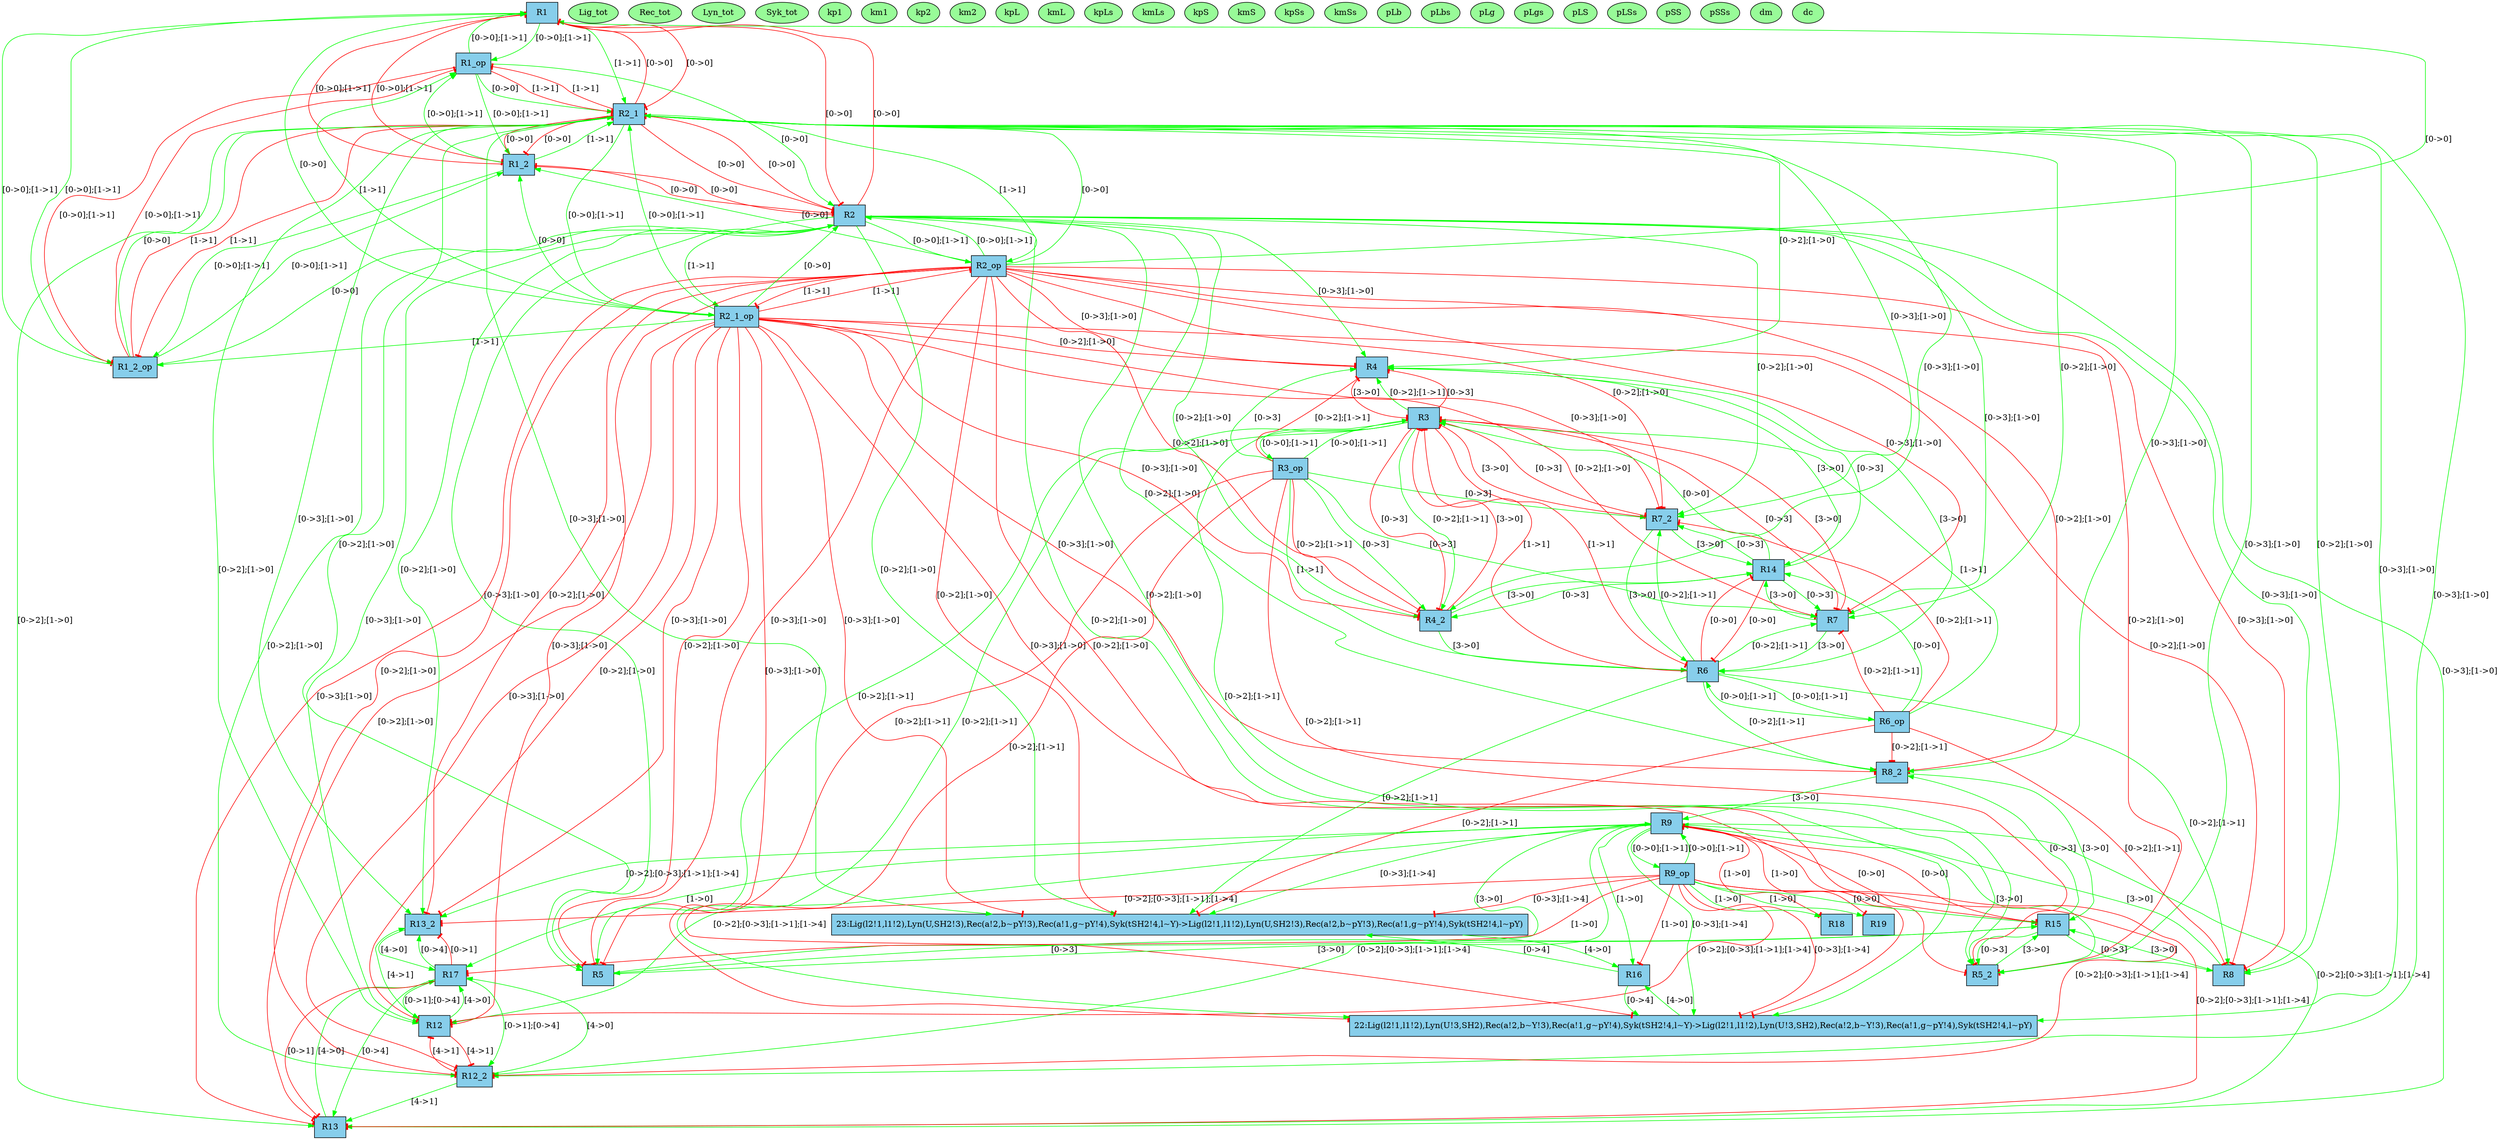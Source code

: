 #This file has been computed by KaSa: a Static Analyzer for Kappa (Kappa Static Analyzer (DomainBased-3081-g54528e7))
#Download sources/binaries at https://github.com/Kappa-Dev/KaSim
#
#Analysis launched at 2017/05/20 21:22:01 (GMT+2) on quyen
#Command line is: KaSa fceri_ji_red.ka --print-efficiency --no-do-all --compute-symmetries
#
#This file contains the description of the influence map in dot.
#Please use graphviz (http://www.graphviz.org) or OmniGraffle to export it to a PDF
#
digraph G{
"R1" [shape="box" fillcolor="#87ceeb" style=filled];
"R1_op" [shape="box" fillcolor="#87ceeb" style=filled];
"R1_2" [shape="box" fillcolor="#87ceeb" style=filled];
"R1_2_op" [shape="box" fillcolor="#87ceeb" style=filled];
"R2" [shape="box" fillcolor="#87ceeb" style=filled];
"R2_op" [shape="box" fillcolor="#87ceeb" style=filled];
"R2_1" [shape="box" fillcolor="#87ceeb" style=filled];
"R2_1_op" [shape="box" fillcolor="#87ceeb" style=filled];
"R3" [shape="box" fillcolor="#87ceeb" style=filled];
"R3_op" [shape="box" fillcolor="#87ceeb" style=filled];
"R4" [shape="box" fillcolor="#87ceeb" style=filled];
"R4_2" [shape="box" fillcolor="#87ceeb" style=filled];
"R5" [shape="box" fillcolor="#87ceeb" style=filled];
"R5_2" [shape="box" fillcolor="#87ceeb" style=filled];
"R6" [shape="box" fillcolor="#87ceeb" style=filled];
"R6_op" [shape="box" fillcolor="#87ceeb" style=filled];
"R7" [shape="box" fillcolor="#87ceeb" style=filled];
"R7_2" [shape="box" fillcolor="#87ceeb" style=filled];
"R8" [shape="box" fillcolor="#87ceeb" style=filled];
"R8_2" [shape="box" fillcolor="#87ceeb" style=filled];
"R9" [shape="box" fillcolor="#87ceeb" style=filled];
"R9_op" [shape="box" fillcolor="#87ceeb" style=filled];
"22:Lig(l2!1,l1!2),Lyn(U!3,SH2),Rec(a!2,b~Y!3),Rec(a!1,g~pY!4),Syk(tSH2!4,l~Y)->Lig(l2!1,l1!2),Lyn(U!3,SH2),Rec(a!2,b~Y!3),Rec(a!1,g~pY!4),Syk(tSH2!4,l~pY)" [shape="box" fillcolor="#87ceeb" style=filled];
"23:Lig(l2!1,l1!2),Lyn(U,SH2!3),Rec(a!2,b~pY!3),Rec(a!1,g~pY!4),Syk(tSH2!4,l~Y)->Lig(l2!1,l1!2),Lyn(U,SH2!3),Rec(a!2,b~pY!3),Rec(a!1,g~pY!4),Syk(tSH2!4,l~pY)" [shape="box" fillcolor="#87ceeb" style=filled];
"R12" [shape="box" fillcolor="#87ceeb" style=filled];
"R12_2" [shape="box" fillcolor="#87ceeb" style=filled];
"R13" [shape="box" fillcolor="#87ceeb" style=filled];
"R13_2" [shape="box" fillcolor="#87ceeb" style=filled];
"R14" [shape="box" fillcolor="#87ceeb" style=filled];
"R15" [shape="box" fillcolor="#87ceeb" style=filled];
"R16" [shape="box" fillcolor="#87ceeb" style=filled];
"R17" [shape="box" fillcolor="#87ceeb" style=filled];
"R18" [shape="box" fillcolor="#87ceeb" style=filled];
"R19" [shape="box" fillcolor="#87ceeb" style=filled];

"Lig_tot" [shape="ellipse" fillcolor="#98fb98" style=filled];
"Rec_tot" [shape="ellipse" fillcolor="#98fb98" style=filled];
"Lyn_tot" [shape="ellipse" fillcolor="#98fb98" style=filled];
"Syk_tot" [shape="ellipse" fillcolor="#98fb98" style=filled];
"kp1" [shape="ellipse" fillcolor="#98fb98" style=filled];
"km1" [shape="ellipse" fillcolor="#98fb98" style=filled];
"kp2" [shape="ellipse" fillcolor="#98fb98" style=filled];
"km2" [shape="ellipse" fillcolor="#98fb98" style=filled];
"kpL" [shape="ellipse" fillcolor="#98fb98" style=filled];
"kmL" [shape="ellipse" fillcolor="#98fb98" style=filled];
"kpLs" [shape="ellipse" fillcolor="#98fb98" style=filled];
"kmLs" [shape="ellipse" fillcolor="#98fb98" style=filled];
"kpS" [shape="ellipse" fillcolor="#98fb98" style=filled];
"kmS" [shape="ellipse" fillcolor="#98fb98" style=filled];
"kpSs" [shape="ellipse" fillcolor="#98fb98" style=filled];
"kmSs" [shape="ellipse" fillcolor="#98fb98" style=filled];
"pLb" [shape="ellipse" fillcolor="#98fb98" style=filled];
"pLbs" [shape="ellipse" fillcolor="#98fb98" style=filled];
"pLg" [shape="ellipse" fillcolor="#98fb98" style=filled];
"pLgs" [shape="ellipse" fillcolor="#98fb98" style=filled];
"pLS" [shape="ellipse" fillcolor="#98fb98" style=filled];
"pLSs" [shape="ellipse" fillcolor="#98fb98" style=filled];
"pSS" [shape="ellipse" fillcolor="#98fb98" style=filled];
"pSSs" [shape="ellipse" fillcolor="#98fb98" style=filled];
"dm" [shape="ellipse" fillcolor="#98fb98" style=filled];
"dc" [shape="ellipse" fillcolor="#98fb98" style=filled];
"R1" -> "R1_op" [label="[0->0];[1->1]" color="green"];
"R1" -> "R1_2_op" [label="[0->0];[1->1]" color="green"];
"R1" -> "R2_1" [label="[1->1]" color="green"];
"R1_op" -> "R1" [label="[0->0];[1->1]" color="green"];
"R1_op" -> "R1_2" [label="[0->0];[1->1]" color="green"];
"R1_op" -> "R2" [label="[0->0]" color="green"];
"R1_op" -> "R2_1" [label="[0->0]" color="green"];
"R1_2" -> "R1_op" [label="[0->0];[1->1]" color="green"];
"R1_2" -> "R1_2_op" [label="[0->0];[1->1]" color="green"];
"R1_2" -> "R2_1" [label="[1->1]" color="green"];
"R1_2_op" -> "R1" [label="[0->0];[1->1]" color="green"];
"R1_2_op" -> "R1_2" [label="[0->0];[1->1]" color="green"];
"R1_2_op" -> "R2" [label="[0->0]" color="green"];
"R1_2_op" -> "R2_1" [label="[0->0]" color="green"];
"R2" -> "R2_op" [label="[0->0];[1->1]" color="green"];
"R2" -> "R2_1_op" [label="[1->1]" color="green"];
"R2" -> "R4" [label="[0->3];[1->0]" color="green"];
"R2" -> "R4_2" [label="[0->2];[1->0]" color="green"];
"R2" -> "R5" [label="[0->3];[1->0]" color="green"];
"R2" -> "R5_2" [label="[0->2];[1->0]" color="green"];
"R2" -> "R7" [label="[0->3];[1->0]" color="green"];
"R2" -> "R7_2" [label="[0->2];[1->0]" color="green"];
"R2" -> "R8" [label="[0->3];[1->0]" color="green"];
"R2" -> "R8_2" [label="[0->2];[1->0]" color="green"];
"R2" -> "22:Lig(l2!1,l1!2),Lyn(U!3,SH2),Rec(a!2,b~Y!3),Rec(a!1,g~pY!4),Syk(tSH2!4,l~Y)->Lig(l2!1,l1!2),Lyn(U!3,SH2),Rec(a!2,b~Y!3),Rec(a!1,g~pY!4),Syk(tSH2!4,l~pY)" [label="[0->2];[1->0]" color="green"];
"R2" -> "23:Lig(l2!1,l1!2),Lyn(U,SH2!3),Rec(a!2,b~pY!3),Rec(a!1,g~pY!4),Syk(tSH2!4,l~Y)->Lig(l2!1,l1!2),Lyn(U,SH2!3),Rec(a!2,b~pY!3),Rec(a!1,g~pY!4),Syk(tSH2!4,l~pY)" [label="[0->2];[1->0]" color="green"];
"R2" -> "R12" [label="[0->3];[1->0]" color="green"];
"R2" -> "R12_2" [label="[0->2];[1->0]" color="green"];
"R2" -> "R13" [label="[0->3];[1->0]" color="green"];
"R2" -> "R13_2" [label="[0->2];[1->0]" color="green"];
"R2_op" -> "R1" [label="[0->0]" color="green"];
"R2_op" -> "R1_2" [label="[0->0]" color="green"];
"R2_op" -> "R2" [label="[0->0];[1->1]" color="green"];
"R2_op" -> "R2_1" [label="[0->0]" color="green"];
"R2_1" -> "R2_op" [label="[1->1]" color="green"];
"R2_1" -> "R2_1_op" [label="[0->0];[1->1]" color="green"];
"R2_1" -> "R4" [label="[0->2];[1->0]" color="green"];
"R2_1" -> "R4_2" [label="[0->3];[1->0]" color="green"];
"R2_1" -> "R5" [label="[0->2];[1->0]" color="green"];
"R2_1" -> "R5_2" [label="[0->3];[1->0]" color="green"];
"R2_1" -> "R7" [label="[0->2];[1->0]" color="green"];
"R2_1" -> "R7_2" [label="[0->3];[1->0]" color="green"];
"R2_1" -> "R8" [label="[0->2];[1->0]" color="green"];
"R2_1" -> "R8_2" [label="[0->3];[1->0]" color="green"];
"R2_1" -> "22:Lig(l2!1,l1!2),Lyn(U!3,SH2),Rec(a!2,b~Y!3),Rec(a!1,g~pY!4),Syk(tSH2!4,l~Y)->Lig(l2!1,l1!2),Lyn(U!3,SH2),Rec(a!2,b~Y!3),Rec(a!1,g~pY!4),Syk(tSH2!4,l~pY)" [label="[0->3];[1->0]" color="green"];
"R2_1" -> "23:Lig(l2!1,l1!2),Lyn(U,SH2!3),Rec(a!2,b~pY!3),Rec(a!1,g~pY!4),Syk(tSH2!4,l~Y)->Lig(l2!1,l1!2),Lyn(U,SH2!3),Rec(a!2,b~pY!3),Rec(a!1,g~pY!4),Syk(tSH2!4,l~pY)" [label="[0->3];[1->0]" color="green"];
"R2_1" -> "R12" [label="[0->2];[1->0]" color="green"];
"R2_1" -> "R12_2" [label="[0->3];[1->0]" color="green"];
"R2_1" -> "R13" [label="[0->2];[1->0]" color="green"];
"R2_1" -> "R13_2" [label="[0->3];[1->0]" color="green"];
"R2_1_op" -> "R1" [label="[0->0]" color="green"];
"R2_1_op" -> "R1_op" [label="[1->1]" color="green"];
"R2_1_op" -> "R1_2" [label="[0->0]" color="green"];
"R2_1_op" -> "R1_2_op" [label="[1->1]" color="green"];
"R2_1_op" -> "R2" [label="[0->0]" color="green"];
"R2_1_op" -> "R2_1" [label="[0->0];[1->1]" color="green"];
"R3" -> "R3_op" [label="[0->0];[1->1]" color="green"];
"R3" -> "R4" [label="[0->2];[1->1]" color="green"];
"R3" -> "R4_2" [label="[0->2];[1->1]" color="green"];
"R3" -> "R5" [label="[0->2];[1->1]" color="green"];
"R3" -> "R5_2" [label="[0->2];[1->1]" color="green"];
"R3" -> "22:Lig(l2!1,l1!2),Lyn(U!3,SH2),Rec(a!2,b~Y!3),Rec(a!1,g~pY!4),Syk(tSH2!4,l~Y)->Lig(l2!1,l1!2),Lyn(U!3,SH2),Rec(a!2,b~Y!3),Rec(a!1,g~pY!4),Syk(tSH2!4,l~pY)" [label="[0->2];[1->1]" color="green"];
"R3_op" -> "R3" [label="[0->0];[1->1]" color="green"];
"R3_op" -> "R4" [label="[0->3]" color="green"];
"R3_op" -> "R4_2" [label="[0->3]" color="green"];
"R3_op" -> "R6" [label="[1->1]" color="green"];
"R3_op" -> "R7" [label="[0->3]" color="green"];
"R3_op" -> "R7_2" [label="[0->3]" color="green"];
"R4" -> "R6" [label="[3->0]" color="green"];
"R4" -> "R14" [label="[3->0]" color="green"];
"R4_2" -> "R6" [label="[3->0]" color="green"];
"R4_2" -> "R14" [label="[3->0]" color="green"];
"R5" -> "R9" [label="[3->0]" color="green"];
"R5" -> "R15" [label="[3->0]" color="green"];
"R5_2" -> "R9" [label="[3->0]" color="green"];
"R5_2" -> "R15" [label="[3->0]" color="green"];
"R6" -> "R6_op" [label="[0->0];[1->1]" color="green"];
"R6" -> "R7" [label="[0->2];[1->1]" color="green"];
"R6" -> "R7_2" [label="[0->2];[1->1]" color="green"];
"R6" -> "R8" [label="[0->2];[1->1]" color="green"];
"R6" -> "R8_2" [label="[0->2];[1->1]" color="green"];
"R6" -> "23:Lig(l2!1,l1!2),Lyn(U,SH2!3),Rec(a!2,b~pY!3),Rec(a!1,g~pY!4),Syk(tSH2!4,l~Y)->Lig(l2!1,l1!2),Lyn(U,SH2!3),Rec(a!2,b~pY!3),Rec(a!1,g~pY!4),Syk(tSH2!4,l~pY)" [label="[0->2];[1->1]" color="green"];
"R6_op" -> "R3" [label="[1->1]" color="green"];
"R6_op" -> "R6" [label="[0->0];[1->1]" color="green"];
"R6_op" -> "R14" [label="[0->0]" color="green"];
"R7" -> "R6" [label="[3->0]" color="green"];
"R7" -> "R14" [label="[3->0]" color="green"];
"R7_2" -> "R6" [label="[3->0]" color="green"];
"R7_2" -> "R14" [label="[3->0]" color="green"];
"R8" -> "R9" [label="[3->0]" color="green"];
"R8" -> "R15" [label="[3->0]" color="green"];
"R8_2" -> "R9" [label="[3->0]" color="green"];
"R8_2" -> "R15" [label="[3->0]" color="green"];
"R9" -> "R9_op" [label="[0->0];[1->1]" color="green"];
"R9" -> "22:Lig(l2!1,l1!2),Lyn(U!3,SH2),Rec(a!2,b~Y!3),Rec(a!1,g~pY!4),Syk(tSH2!4,l~Y)->Lig(l2!1,l1!2),Lyn(U!3,SH2),Rec(a!2,b~Y!3),Rec(a!1,g~pY!4),Syk(tSH2!4,l~pY)" [label="[0->3];[1->4]" color="green"];
"R9" -> "23:Lig(l2!1,l1!2),Lyn(U,SH2!3),Rec(a!2,b~pY!3),Rec(a!1,g~pY!4),Syk(tSH2!4,l~Y)->Lig(l2!1,l1!2),Lyn(U,SH2!3),Rec(a!2,b~pY!3),Rec(a!1,g~pY!4),Syk(tSH2!4,l~pY)" [label="[0->3];[1->4]" color="green"];
"R9" -> "R12" [label="[0->2];[0->3];[1->1];[1->4]" color="green"];
"R9" -> "R12_2" [label="[0->2];[0->3];[1->1];[1->4]" color="green"];
"R9" -> "R13" [label="[0->2];[0->3];[1->1];[1->4]" color="green"];
"R9" -> "R13_2" [label="[0->2];[0->3];[1->1];[1->4]" color="green"];
"R9" -> "R16" [label="[1->0]" color="green"];
"R9" -> "R17" [label="[1->0]" color="green"];
"R9_op" -> "R9" [label="[0->0];[1->1]" color="green"];
"R9_op" -> "R15" [label="[0->0]" color="green"];
"R9_op" -> "R18" [label="[1->0]" color="green"];
"R9_op" -> "R19" [label="[1->0]" color="green"];
"22:Lig(l2!1,l1!2),Lyn(U!3,SH2),Rec(a!2,b~Y!3),Rec(a!1,g~pY!4),Syk(tSH2!4,l~Y)->Lig(l2!1,l1!2),Lyn(U!3,SH2),Rec(a!2,b~Y!3),Rec(a!1,g~pY!4),Syk(tSH2!4,l~pY)" -> "R16" [label="[4->0]" color="green"];
"23:Lig(l2!1,l1!2),Lyn(U,SH2!3),Rec(a!2,b~pY!3),Rec(a!1,g~pY!4),Syk(tSH2!4,l~Y)->Lig(l2!1,l1!2),Lyn(U,SH2!3),Rec(a!2,b~pY!3),Rec(a!1,g~pY!4),Syk(tSH2!4,l~pY)" -> "R16" [label="[4->0]" color="green"];
"R12" -> "R13_2" [label="[4->1]" color="green"];
"R12" -> "R17" [label="[4->0]" color="green"];
"R12_2" -> "R13" [label="[4->1]" color="green"];
"R12_2" -> "R17" [label="[4->0]" color="green"];
"R13" -> "R17" [label="[4->0]" color="green"];
"R13_2" -> "R17" [label="[4->0]" color="green"];
"R14" -> "R3" [label="[0->0]" color="green"];
"R14" -> "R4" [label="[0->3]" color="green"];
"R14" -> "R4_2" [label="[0->3]" color="green"];
"R14" -> "R7" [label="[0->3]" color="green"];
"R14" -> "R7_2" [label="[0->3]" color="green"];
"R15" -> "R5" [label="[0->3]" color="green"];
"R15" -> "R5_2" [label="[0->3]" color="green"];
"R15" -> "R8" [label="[0->3]" color="green"];
"R15" -> "R8_2" [label="[0->3]" color="green"];
"R16" -> "22:Lig(l2!1,l1!2),Lyn(U!3,SH2),Rec(a!2,b~Y!3),Rec(a!1,g~pY!4),Syk(tSH2!4,l~Y)->Lig(l2!1,l1!2),Lyn(U!3,SH2),Rec(a!2,b~Y!3),Rec(a!1,g~pY!4),Syk(tSH2!4,l~pY)" [label="[0->4]" color="green"];
"R16" -> "23:Lig(l2!1,l1!2),Lyn(U,SH2!3),Rec(a!2,b~pY!3),Rec(a!1,g~pY!4),Syk(tSH2!4,l~Y)->Lig(l2!1,l1!2),Lyn(U,SH2!3),Rec(a!2,b~pY!3),Rec(a!1,g~pY!4),Syk(tSH2!4,l~pY)" [label="[0->4]" color="green"];
"R17" -> "R12" [label="[0->1];[0->4]" color="green"];
"R17" -> "R12_2" [label="[0->1];[0->4]" color="green"];
"R17" -> "R13" [label="[0->4]" color="green"];
"R17" -> "R13_2" [label="[0->4]" color="green"];
"R1" -> "R1_2" [label="[0->0];[1->1]" color="red" arrowhead="tee"];
"R1" -> "R2" [label="[0->0]" color="red" arrowhead="tee"];
"R1" -> "R2_1" [label="[0->0]" color="red" arrowhead="tee"];
"R1_op" -> "R1_2_op" [label="[0->0];[1->1]" color="red" arrowhead="tee"];
"R1_op" -> "R2_1" [label="[1->1]" color="red" arrowhead="tee"];
"R1_2" -> "R1" [label="[0->0];[1->1]" color="red" arrowhead="tee"];
"R1_2" -> "R2" [label="[0->0]" color="red" arrowhead="tee"];
"R1_2" -> "R2_1" [label="[0->0]" color="red" arrowhead="tee"];
"R1_2_op" -> "R1_op" [label="[0->0];[1->1]" color="red" arrowhead="tee"];
"R1_2_op" -> "R2_1" [label="[1->1]" color="red" arrowhead="tee"];
"R2" -> "R1" [label="[0->0]" color="red" arrowhead="tee"];
"R2" -> "R1_2" [label="[0->0]" color="red" arrowhead="tee"];
"R2" -> "R2_1" [label="[0->0]" color="red" arrowhead="tee"];
"R2_op" -> "R2_1_op" [label="[1->1]" color="red" arrowhead="tee"];
"R2_op" -> "R4" [label="[0->3];[1->0]" color="red" arrowhead="tee"];
"R2_op" -> "R4_2" [label="[0->2];[1->0]" color="red" arrowhead="tee"];
"R2_op" -> "R5" [label="[0->3];[1->0]" color="red" arrowhead="tee"];
"R2_op" -> "R5_2" [label="[0->2];[1->0]" color="red" arrowhead="tee"];
"R2_op" -> "R7" [label="[0->3];[1->0]" color="red" arrowhead="tee"];
"R2_op" -> "R7_2" [label="[0->2];[1->0]" color="red" arrowhead="tee"];
"R2_op" -> "R8" [label="[0->3];[1->0]" color="red" arrowhead="tee"];
"R2_op" -> "R8_2" [label="[0->2];[1->0]" color="red" arrowhead="tee"];
"R2_op" -> "22:Lig(l2!1,l1!2),Lyn(U!3,SH2),Rec(a!2,b~Y!3),Rec(a!1,g~pY!4),Syk(tSH2!4,l~Y)->Lig(l2!1,l1!2),Lyn(U!3,SH2),Rec(a!2,b~Y!3),Rec(a!1,g~pY!4),Syk(tSH2!4,l~pY)" [label="[0->2];[1->0]" color="red" arrowhead="tee"];
"R2_op" -> "23:Lig(l2!1,l1!2),Lyn(U,SH2!3),Rec(a!2,b~pY!3),Rec(a!1,g~pY!4),Syk(tSH2!4,l~Y)->Lig(l2!1,l1!2),Lyn(U,SH2!3),Rec(a!2,b~pY!3),Rec(a!1,g~pY!4),Syk(tSH2!4,l~pY)" [label="[0->2];[1->0]" color="red" arrowhead="tee"];
"R2_op" -> "R12" [label="[0->3];[1->0]" color="red" arrowhead="tee"];
"R2_op" -> "R12_2" [label="[0->2];[1->0]" color="red" arrowhead="tee"];
"R2_op" -> "R13" [label="[0->3];[1->0]" color="red" arrowhead="tee"];
"R2_op" -> "R13_2" [label="[0->2];[1->0]" color="red" arrowhead="tee"];
"R2_1" -> "R1" [label="[0->0]" color="red" arrowhead="tee"];
"R2_1" -> "R1_op" [label="[1->1]" color="red" arrowhead="tee"];
"R2_1" -> "R1_2" [label="[0->0]" color="red" arrowhead="tee"];
"R2_1" -> "R1_2_op" [label="[1->1]" color="red" arrowhead="tee"];
"R2_1" -> "R2" [label="[0->0]" color="red" arrowhead="tee"];
"R2_1_op" -> "R2_op" [label="[1->1]" color="red" arrowhead="tee"];
"R2_1_op" -> "R4" [label="[0->2];[1->0]" color="red" arrowhead="tee"];
"R2_1_op" -> "R4_2" [label="[0->3];[1->0]" color="red" arrowhead="tee"];
"R2_1_op" -> "R5" [label="[0->2];[1->0]" color="red" arrowhead="tee"];
"R2_1_op" -> "R5_2" [label="[0->3];[1->0]" color="red" arrowhead="tee"];
"R2_1_op" -> "R7" [label="[0->2];[1->0]" color="red" arrowhead="tee"];
"R2_1_op" -> "R7_2" [label="[0->3];[1->0]" color="red" arrowhead="tee"];
"R2_1_op" -> "R8" [label="[0->2];[1->0]" color="red" arrowhead="tee"];
"R2_1_op" -> "R8_2" [label="[0->3];[1->0]" color="red" arrowhead="tee"];
"R2_1_op" -> "22:Lig(l2!1,l1!2),Lyn(U!3,SH2),Rec(a!2,b~Y!3),Rec(a!1,g~pY!4),Syk(tSH2!4,l~Y)->Lig(l2!1,l1!2),Lyn(U!3,SH2),Rec(a!2,b~Y!3),Rec(a!1,g~pY!4),Syk(tSH2!4,l~pY)" [label="[0->3];[1->0]" color="red" arrowhead="tee"];
"R2_1_op" -> "23:Lig(l2!1,l1!2),Lyn(U,SH2!3),Rec(a!2,b~pY!3),Rec(a!1,g~pY!4),Syk(tSH2!4,l~Y)->Lig(l2!1,l1!2),Lyn(U,SH2!3),Rec(a!2,b~pY!3),Rec(a!1,g~pY!4),Syk(tSH2!4,l~pY)" [label="[0->3];[1->0]" color="red" arrowhead="tee"];
"R2_1_op" -> "R12" [label="[0->2];[1->0]" color="red" arrowhead="tee"];
"R2_1_op" -> "R12_2" [label="[0->3];[1->0]" color="red" arrowhead="tee"];
"R2_1_op" -> "R13" [label="[0->2];[1->0]" color="red" arrowhead="tee"];
"R2_1_op" -> "R13_2" [label="[0->3];[1->0]" color="red" arrowhead="tee"];
"R3" -> "R4" [label="[0->3]" color="red" arrowhead="tee"];
"R3" -> "R4_2" [label="[0->3]" color="red" arrowhead="tee"];
"R3" -> "R6" [label="[1->1]" color="red" arrowhead="tee"];
"R3" -> "R7" [label="[0->3]" color="red" arrowhead="tee"];
"R3" -> "R7_2" [label="[0->3]" color="red" arrowhead="tee"];
"R3_op" -> "R4" [label="[0->2];[1->1]" color="red" arrowhead="tee"];
"R3_op" -> "R4_2" [label="[0->2];[1->1]" color="red" arrowhead="tee"];
"R3_op" -> "R5" [label="[0->2];[1->1]" color="red" arrowhead="tee"];
"R3_op" -> "R5_2" [label="[0->2];[1->1]" color="red" arrowhead="tee"];
"R3_op" -> "22:Lig(l2!1,l1!2),Lyn(U!3,SH2),Rec(a!2,b~Y!3),Rec(a!1,g~pY!4),Syk(tSH2!4,l~Y)->Lig(l2!1,l1!2),Lyn(U!3,SH2),Rec(a!2,b~Y!3),Rec(a!1,g~pY!4),Syk(tSH2!4,l~pY)" [label="[0->2];[1->1]" color="red" arrowhead="tee"];
"R4" -> "R3" [label="[3->0]" color="red" arrowhead="tee"];
"R4_2" -> "R3" [label="[3->0]" color="red" arrowhead="tee"];
"R6" -> "R3" [label="[1->1]" color="red" arrowhead="tee"];
"R6" -> "R14" [label="[0->0]" color="red" arrowhead="tee"];
"R6_op" -> "R7" [label="[0->2];[1->1]" color="red" arrowhead="tee"];
"R6_op" -> "R7_2" [label="[0->2];[1->1]" color="red" arrowhead="tee"];
"R6_op" -> "R8" [label="[0->2];[1->1]" color="red" arrowhead="tee"];
"R6_op" -> "R8_2" [label="[0->2];[1->1]" color="red" arrowhead="tee"];
"R6_op" -> "23:Lig(l2!1,l1!2),Lyn(U,SH2!3),Rec(a!2,b~pY!3),Rec(a!1,g~pY!4),Syk(tSH2!4,l~Y)->Lig(l2!1,l1!2),Lyn(U,SH2!3),Rec(a!2,b~pY!3),Rec(a!1,g~pY!4),Syk(tSH2!4,l~pY)" [label="[0->2];[1->1]" color="red" arrowhead="tee"];
"R7" -> "R3" [label="[3->0]" color="red" arrowhead="tee"];
"R7_2" -> "R3" [label="[3->0]" color="red" arrowhead="tee"];
"R9" -> "R15" [label="[0->0]" color="red" arrowhead="tee"];
"R9" -> "R18" [label="[1->0]" color="red" arrowhead="tee"];
"R9" -> "R19" [label="[1->0]" color="red" arrowhead="tee"];
"R9_op" -> "22:Lig(l2!1,l1!2),Lyn(U!3,SH2),Rec(a!2,b~Y!3),Rec(a!1,g~pY!4),Syk(tSH2!4,l~Y)->Lig(l2!1,l1!2),Lyn(U!3,SH2),Rec(a!2,b~Y!3),Rec(a!1,g~pY!4),Syk(tSH2!4,l~pY)" [label="[0->3];[1->4]" color="red" arrowhead="tee"];
"R9_op" -> "23:Lig(l2!1,l1!2),Lyn(U,SH2!3),Rec(a!2,b~pY!3),Rec(a!1,g~pY!4),Syk(tSH2!4,l~Y)->Lig(l2!1,l1!2),Lyn(U,SH2!3),Rec(a!2,b~pY!3),Rec(a!1,g~pY!4),Syk(tSH2!4,l~pY)" [label="[0->3];[1->4]" color="red" arrowhead="tee"];
"R9_op" -> "R12" [label="[0->2];[0->3];[1->1];[1->4]" color="red" arrowhead="tee"];
"R9_op" -> "R12_2" [label="[0->2];[0->3];[1->1];[1->4]" color="red" arrowhead="tee"];
"R9_op" -> "R13" [label="[0->2];[0->3];[1->1];[1->4]" color="red" arrowhead="tee"];
"R9_op" -> "R13_2" [label="[0->2];[0->3];[1->1];[1->4]" color="red" arrowhead="tee"];
"R9_op" -> "R16" [label="[1->0]" color="red" arrowhead="tee"];
"R9_op" -> "R17" [label="[1->0]" color="red" arrowhead="tee"];
"R12" -> "R12_2" [label="[4->1]" color="red" arrowhead="tee"];
"R12_2" -> "R12" [label="[4->1]" color="red" arrowhead="tee"];
"R14" -> "R6" [label="[0->0]" color="red" arrowhead="tee"];
"R15" -> "R9" [label="[0->0]" color="red" arrowhead="tee"];
"R17" -> "R13" [label="[0->1]" color="red" arrowhead="tee"];
"R17" -> "R13_2" [label="[0->1]" color="red" arrowhead="tee"];
}
